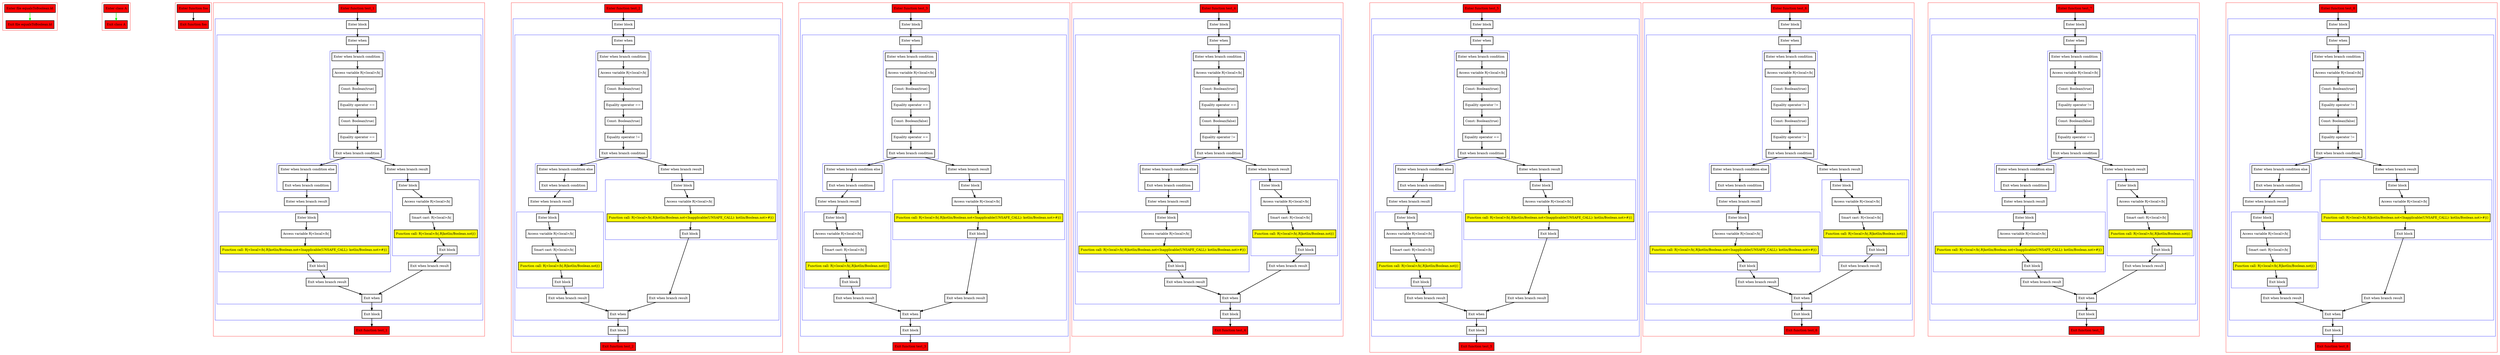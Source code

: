 digraph equalsToBoolean_kt {
    graph [nodesep=3]
    node [shape=box penwidth=2]
    edge [penwidth=2]

    subgraph cluster_0 {
        color=red
        0 [label="Enter file equalsToBoolean.kt" style="filled" fillcolor=red];
        1 [label="Exit file equalsToBoolean.kt" style="filled" fillcolor=red];
    }
    0 -> {1} [color=green];

    subgraph cluster_1 {
        color=red
        2 [label="Enter class A" style="filled" fillcolor=red];
        3 [label="Exit class A" style="filled" fillcolor=red];
    }
    2 -> {3} [color=green];

    subgraph cluster_2 {
        color=red
        4 [label="Enter function foo" style="filled" fillcolor=red];
        5 [label="Exit function foo" style="filled" fillcolor=red];
    }
    4 -> {5};

    subgraph cluster_3 {
        color=red
        6 [label="Enter function test_1" style="filled" fillcolor=red];
        subgraph cluster_4 {
            color=blue
            7 [label="Enter block"];
            subgraph cluster_5 {
                color=blue
                8 [label="Enter when"];
                subgraph cluster_6 {
                    color=blue
                    9 [label="Enter when branch condition "];
                    10 [label="Access variable R|<local>/b|"];
                    11 [label="Const: Boolean(true)"];
                    12 [label="Equality operator =="];
                    13 [label="Const: Boolean(true)"];
                    14 [label="Equality operator =="];
                    15 [label="Exit when branch condition"];
                }
                subgraph cluster_7 {
                    color=blue
                    16 [label="Enter when branch condition else"];
                    17 [label="Exit when branch condition"];
                }
                18 [label="Enter when branch result"];
                subgraph cluster_8 {
                    color=blue
                    19 [label="Enter block"];
                    20 [label="Access variable R|<local>/b|"];
                    21 [label="Function call: R|<local>/b|.R|kotlin/Boolean.not<Inapplicable(UNSAFE_CALL): kotlin/Boolean.not>#|()" style="filled" fillcolor=yellow];
                    22 [label="Exit block"];
                }
                23 [label="Exit when branch result"];
                24 [label="Enter when branch result"];
                subgraph cluster_9 {
                    color=blue
                    25 [label="Enter block"];
                    26 [label="Access variable R|<local>/b|"];
                    27 [label="Smart cast: R|<local>/b|"];
                    28 [label="Function call: R|<local>/b|.R|kotlin/Boolean.not|()" style="filled" fillcolor=yellow];
                    29 [label="Exit block"];
                }
                30 [label="Exit when branch result"];
                31 [label="Exit when"];
            }
            32 [label="Exit block"];
        }
        33 [label="Exit function test_1" style="filled" fillcolor=red];
    }
    6 -> {7};
    7 -> {8};
    8 -> {9};
    9 -> {10};
    10 -> {11};
    11 -> {12};
    12 -> {13};
    13 -> {14};
    14 -> {15};
    15 -> {16 24};
    16 -> {17};
    17 -> {18};
    18 -> {19};
    19 -> {20};
    20 -> {21};
    21 -> {22};
    22 -> {23};
    23 -> {31};
    24 -> {25};
    25 -> {26};
    26 -> {27};
    27 -> {28};
    28 -> {29};
    29 -> {30};
    30 -> {31};
    31 -> {32};
    32 -> {33};

    subgraph cluster_10 {
        color=red
        34 [label="Enter function test_2" style="filled" fillcolor=red];
        subgraph cluster_11 {
            color=blue
            35 [label="Enter block"];
            subgraph cluster_12 {
                color=blue
                36 [label="Enter when"];
                subgraph cluster_13 {
                    color=blue
                    37 [label="Enter when branch condition "];
                    38 [label="Access variable R|<local>/b|"];
                    39 [label="Const: Boolean(true)"];
                    40 [label="Equality operator =="];
                    41 [label="Const: Boolean(true)"];
                    42 [label="Equality operator !="];
                    43 [label="Exit when branch condition"];
                }
                subgraph cluster_14 {
                    color=blue
                    44 [label="Enter when branch condition else"];
                    45 [label="Exit when branch condition"];
                }
                46 [label="Enter when branch result"];
                subgraph cluster_15 {
                    color=blue
                    47 [label="Enter block"];
                    48 [label="Access variable R|<local>/b|"];
                    49 [label="Smart cast: R|<local>/b|"];
                    50 [label="Function call: R|<local>/b|.R|kotlin/Boolean.not|()" style="filled" fillcolor=yellow];
                    51 [label="Exit block"];
                }
                52 [label="Exit when branch result"];
                53 [label="Enter when branch result"];
                subgraph cluster_16 {
                    color=blue
                    54 [label="Enter block"];
                    55 [label="Access variable R|<local>/b|"];
                    56 [label="Function call: R|<local>/b|.R|kotlin/Boolean.not<Inapplicable(UNSAFE_CALL): kotlin/Boolean.not>#|()" style="filled" fillcolor=yellow];
                    57 [label="Exit block"];
                }
                58 [label="Exit when branch result"];
                59 [label="Exit when"];
            }
            60 [label="Exit block"];
        }
        61 [label="Exit function test_2" style="filled" fillcolor=red];
    }
    34 -> {35};
    35 -> {36};
    36 -> {37};
    37 -> {38};
    38 -> {39};
    39 -> {40};
    40 -> {41};
    41 -> {42};
    42 -> {43};
    43 -> {44 53};
    44 -> {45};
    45 -> {46};
    46 -> {47};
    47 -> {48};
    48 -> {49};
    49 -> {50};
    50 -> {51};
    51 -> {52};
    52 -> {59};
    53 -> {54};
    54 -> {55};
    55 -> {56};
    56 -> {57};
    57 -> {58};
    58 -> {59};
    59 -> {60};
    60 -> {61};

    subgraph cluster_17 {
        color=red
        62 [label="Enter function test_3" style="filled" fillcolor=red];
        subgraph cluster_18 {
            color=blue
            63 [label="Enter block"];
            subgraph cluster_19 {
                color=blue
                64 [label="Enter when"];
                subgraph cluster_20 {
                    color=blue
                    65 [label="Enter when branch condition "];
                    66 [label="Access variable R|<local>/b|"];
                    67 [label="Const: Boolean(true)"];
                    68 [label="Equality operator =="];
                    69 [label="Const: Boolean(false)"];
                    70 [label="Equality operator =="];
                    71 [label="Exit when branch condition"];
                }
                subgraph cluster_21 {
                    color=blue
                    72 [label="Enter when branch condition else"];
                    73 [label="Exit when branch condition"];
                }
                74 [label="Enter when branch result"];
                subgraph cluster_22 {
                    color=blue
                    75 [label="Enter block"];
                    76 [label="Access variable R|<local>/b|"];
                    77 [label="Smart cast: R|<local>/b|"];
                    78 [label="Function call: R|<local>/b|.R|kotlin/Boolean.not|()" style="filled" fillcolor=yellow];
                    79 [label="Exit block"];
                }
                80 [label="Exit when branch result"];
                81 [label="Enter when branch result"];
                subgraph cluster_23 {
                    color=blue
                    82 [label="Enter block"];
                    83 [label="Access variable R|<local>/b|"];
                    84 [label="Function call: R|<local>/b|.R|kotlin/Boolean.not<Inapplicable(UNSAFE_CALL): kotlin/Boolean.not>#|()" style="filled" fillcolor=yellow];
                    85 [label="Exit block"];
                }
                86 [label="Exit when branch result"];
                87 [label="Exit when"];
            }
            88 [label="Exit block"];
        }
        89 [label="Exit function test_3" style="filled" fillcolor=red];
    }
    62 -> {63};
    63 -> {64};
    64 -> {65};
    65 -> {66};
    66 -> {67};
    67 -> {68};
    68 -> {69};
    69 -> {70};
    70 -> {71};
    71 -> {72 81};
    72 -> {73};
    73 -> {74};
    74 -> {75};
    75 -> {76};
    76 -> {77};
    77 -> {78};
    78 -> {79};
    79 -> {80};
    80 -> {87};
    81 -> {82};
    82 -> {83};
    83 -> {84};
    84 -> {85};
    85 -> {86};
    86 -> {87};
    87 -> {88};
    88 -> {89};

    subgraph cluster_24 {
        color=red
        90 [label="Enter function test_4" style="filled" fillcolor=red];
        subgraph cluster_25 {
            color=blue
            91 [label="Enter block"];
            subgraph cluster_26 {
                color=blue
                92 [label="Enter when"];
                subgraph cluster_27 {
                    color=blue
                    93 [label="Enter when branch condition "];
                    94 [label="Access variable R|<local>/b|"];
                    95 [label="Const: Boolean(true)"];
                    96 [label="Equality operator =="];
                    97 [label="Const: Boolean(false)"];
                    98 [label="Equality operator !="];
                    99 [label="Exit when branch condition"];
                }
                subgraph cluster_28 {
                    color=blue
                    100 [label="Enter when branch condition else"];
                    101 [label="Exit when branch condition"];
                }
                102 [label="Enter when branch result"];
                subgraph cluster_29 {
                    color=blue
                    103 [label="Enter block"];
                    104 [label="Access variable R|<local>/b|"];
                    105 [label="Function call: R|<local>/b|.R|kotlin/Boolean.not<Inapplicable(UNSAFE_CALL): kotlin/Boolean.not>#|()" style="filled" fillcolor=yellow];
                    106 [label="Exit block"];
                }
                107 [label="Exit when branch result"];
                108 [label="Enter when branch result"];
                subgraph cluster_30 {
                    color=blue
                    109 [label="Enter block"];
                    110 [label="Access variable R|<local>/b|"];
                    111 [label="Smart cast: R|<local>/b|"];
                    112 [label="Function call: R|<local>/b|.R|kotlin/Boolean.not|()" style="filled" fillcolor=yellow];
                    113 [label="Exit block"];
                }
                114 [label="Exit when branch result"];
                115 [label="Exit when"];
            }
            116 [label="Exit block"];
        }
        117 [label="Exit function test_4" style="filled" fillcolor=red];
    }
    90 -> {91};
    91 -> {92};
    92 -> {93};
    93 -> {94};
    94 -> {95};
    95 -> {96};
    96 -> {97};
    97 -> {98};
    98 -> {99};
    99 -> {100 108};
    100 -> {101};
    101 -> {102};
    102 -> {103};
    103 -> {104};
    104 -> {105};
    105 -> {106};
    106 -> {107};
    107 -> {115};
    108 -> {109};
    109 -> {110};
    110 -> {111};
    111 -> {112};
    112 -> {113};
    113 -> {114};
    114 -> {115};
    115 -> {116};
    116 -> {117};

    subgraph cluster_31 {
        color=red
        118 [label="Enter function test_5" style="filled" fillcolor=red];
        subgraph cluster_32 {
            color=blue
            119 [label="Enter block"];
            subgraph cluster_33 {
                color=blue
                120 [label="Enter when"];
                subgraph cluster_34 {
                    color=blue
                    121 [label="Enter when branch condition "];
                    122 [label="Access variable R|<local>/b|"];
                    123 [label="Const: Boolean(true)"];
                    124 [label="Equality operator !="];
                    125 [label="Const: Boolean(true)"];
                    126 [label="Equality operator =="];
                    127 [label="Exit when branch condition"];
                }
                subgraph cluster_35 {
                    color=blue
                    128 [label="Enter when branch condition else"];
                    129 [label="Exit when branch condition"];
                }
                130 [label="Enter when branch result"];
                subgraph cluster_36 {
                    color=blue
                    131 [label="Enter block"];
                    132 [label="Access variable R|<local>/b|"];
                    133 [label="Smart cast: R|<local>/b|"];
                    134 [label="Function call: R|<local>/b|.R|kotlin/Boolean.not|()" style="filled" fillcolor=yellow];
                    135 [label="Exit block"];
                }
                136 [label="Exit when branch result"];
                137 [label="Enter when branch result"];
                subgraph cluster_37 {
                    color=blue
                    138 [label="Enter block"];
                    139 [label="Access variable R|<local>/b|"];
                    140 [label="Function call: R|<local>/b|.R|kotlin/Boolean.not<Inapplicable(UNSAFE_CALL): kotlin/Boolean.not>#|()" style="filled" fillcolor=yellow];
                    141 [label="Exit block"];
                }
                142 [label="Exit when branch result"];
                143 [label="Exit when"];
            }
            144 [label="Exit block"];
        }
        145 [label="Exit function test_5" style="filled" fillcolor=red];
    }
    118 -> {119};
    119 -> {120};
    120 -> {121};
    121 -> {122};
    122 -> {123};
    123 -> {124};
    124 -> {125};
    125 -> {126};
    126 -> {127};
    127 -> {128 137};
    128 -> {129};
    129 -> {130};
    130 -> {131};
    131 -> {132};
    132 -> {133};
    133 -> {134};
    134 -> {135};
    135 -> {136};
    136 -> {143};
    137 -> {138};
    138 -> {139};
    139 -> {140};
    140 -> {141};
    141 -> {142};
    142 -> {143};
    143 -> {144};
    144 -> {145};

    subgraph cluster_38 {
        color=red
        146 [label="Enter function test_6" style="filled" fillcolor=red];
        subgraph cluster_39 {
            color=blue
            147 [label="Enter block"];
            subgraph cluster_40 {
                color=blue
                148 [label="Enter when"];
                subgraph cluster_41 {
                    color=blue
                    149 [label="Enter when branch condition "];
                    150 [label="Access variable R|<local>/b|"];
                    151 [label="Const: Boolean(true)"];
                    152 [label="Equality operator !="];
                    153 [label="Const: Boolean(true)"];
                    154 [label="Equality operator !="];
                    155 [label="Exit when branch condition"];
                }
                subgraph cluster_42 {
                    color=blue
                    156 [label="Enter when branch condition else"];
                    157 [label="Exit when branch condition"];
                }
                158 [label="Enter when branch result"];
                subgraph cluster_43 {
                    color=blue
                    159 [label="Enter block"];
                    160 [label="Access variable R|<local>/b|"];
                    161 [label="Function call: R|<local>/b|.R|kotlin/Boolean.not<Inapplicable(UNSAFE_CALL): kotlin/Boolean.not>#|()" style="filled" fillcolor=yellow];
                    162 [label="Exit block"];
                }
                163 [label="Exit when branch result"];
                164 [label="Enter when branch result"];
                subgraph cluster_44 {
                    color=blue
                    165 [label="Enter block"];
                    166 [label="Access variable R|<local>/b|"];
                    167 [label="Smart cast: R|<local>/b|"];
                    168 [label="Function call: R|<local>/b|.R|kotlin/Boolean.not|()" style="filled" fillcolor=yellow];
                    169 [label="Exit block"];
                }
                170 [label="Exit when branch result"];
                171 [label="Exit when"];
            }
            172 [label="Exit block"];
        }
        173 [label="Exit function test_6" style="filled" fillcolor=red];
    }
    146 -> {147};
    147 -> {148};
    148 -> {149};
    149 -> {150};
    150 -> {151};
    151 -> {152};
    152 -> {153};
    153 -> {154};
    154 -> {155};
    155 -> {156 164};
    156 -> {157};
    157 -> {158};
    158 -> {159};
    159 -> {160};
    160 -> {161};
    161 -> {162};
    162 -> {163};
    163 -> {171};
    164 -> {165};
    165 -> {166};
    166 -> {167};
    167 -> {168};
    168 -> {169};
    169 -> {170};
    170 -> {171};
    171 -> {172};
    172 -> {173};

    subgraph cluster_45 {
        color=red
        174 [label="Enter function test_7" style="filled" fillcolor=red];
        subgraph cluster_46 {
            color=blue
            175 [label="Enter block"];
            subgraph cluster_47 {
                color=blue
                176 [label="Enter when"];
                subgraph cluster_48 {
                    color=blue
                    177 [label="Enter when branch condition "];
                    178 [label="Access variable R|<local>/b|"];
                    179 [label="Const: Boolean(true)"];
                    180 [label="Equality operator !="];
                    181 [label="Const: Boolean(false)"];
                    182 [label="Equality operator =="];
                    183 [label="Exit when branch condition"];
                }
                subgraph cluster_49 {
                    color=blue
                    184 [label="Enter when branch condition else"];
                    185 [label="Exit when branch condition"];
                }
                186 [label="Enter when branch result"];
                subgraph cluster_50 {
                    color=blue
                    187 [label="Enter block"];
                    188 [label="Access variable R|<local>/b|"];
                    189 [label="Function call: R|<local>/b|.R|kotlin/Boolean.not<Inapplicable(UNSAFE_CALL): kotlin/Boolean.not>#|()" style="filled" fillcolor=yellow];
                    190 [label="Exit block"];
                }
                191 [label="Exit when branch result"];
                192 [label="Enter when branch result"];
                subgraph cluster_51 {
                    color=blue
                    193 [label="Enter block"];
                    194 [label="Access variable R|<local>/b|"];
                    195 [label="Smart cast: R|<local>/b|"];
                    196 [label="Function call: R|<local>/b|.R|kotlin/Boolean.not|()" style="filled" fillcolor=yellow];
                    197 [label="Exit block"];
                }
                198 [label="Exit when branch result"];
                199 [label="Exit when"];
            }
            200 [label="Exit block"];
        }
        201 [label="Exit function test_7" style="filled" fillcolor=red];
    }
    174 -> {175};
    175 -> {176};
    176 -> {177};
    177 -> {178};
    178 -> {179};
    179 -> {180};
    180 -> {181};
    181 -> {182};
    182 -> {183};
    183 -> {184 192};
    184 -> {185};
    185 -> {186};
    186 -> {187};
    187 -> {188};
    188 -> {189};
    189 -> {190};
    190 -> {191};
    191 -> {199};
    192 -> {193};
    193 -> {194};
    194 -> {195};
    195 -> {196};
    196 -> {197};
    197 -> {198};
    198 -> {199};
    199 -> {200};
    200 -> {201};

    subgraph cluster_52 {
        color=red
        202 [label="Enter function test_8" style="filled" fillcolor=red];
        subgraph cluster_53 {
            color=blue
            203 [label="Enter block"];
            subgraph cluster_54 {
                color=blue
                204 [label="Enter when"];
                subgraph cluster_55 {
                    color=blue
                    205 [label="Enter when branch condition "];
                    206 [label="Access variable R|<local>/b|"];
                    207 [label="Const: Boolean(true)"];
                    208 [label="Equality operator !="];
                    209 [label="Const: Boolean(false)"];
                    210 [label="Equality operator !="];
                    211 [label="Exit when branch condition"];
                }
                subgraph cluster_56 {
                    color=blue
                    212 [label="Enter when branch condition else"];
                    213 [label="Exit when branch condition"];
                }
                214 [label="Enter when branch result"];
                subgraph cluster_57 {
                    color=blue
                    215 [label="Enter block"];
                    216 [label="Access variable R|<local>/b|"];
                    217 [label="Smart cast: R|<local>/b|"];
                    218 [label="Function call: R|<local>/b|.R|kotlin/Boolean.not|()" style="filled" fillcolor=yellow];
                    219 [label="Exit block"];
                }
                220 [label="Exit when branch result"];
                221 [label="Enter when branch result"];
                subgraph cluster_58 {
                    color=blue
                    222 [label="Enter block"];
                    223 [label="Access variable R|<local>/b|"];
                    224 [label="Function call: R|<local>/b|.R|kotlin/Boolean.not<Inapplicable(UNSAFE_CALL): kotlin/Boolean.not>#|()" style="filled" fillcolor=yellow];
                    225 [label="Exit block"];
                }
                226 [label="Exit when branch result"];
                227 [label="Exit when"];
            }
            228 [label="Exit block"];
        }
        229 [label="Exit function test_8" style="filled" fillcolor=red];
    }
    202 -> {203};
    203 -> {204};
    204 -> {205};
    205 -> {206};
    206 -> {207};
    207 -> {208};
    208 -> {209};
    209 -> {210};
    210 -> {211};
    211 -> {212 221};
    212 -> {213};
    213 -> {214};
    214 -> {215};
    215 -> {216};
    216 -> {217};
    217 -> {218};
    218 -> {219};
    219 -> {220};
    220 -> {227};
    221 -> {222};
    222 -> {223};
    223 -> {224};
    224 -> {225};
    225 -> {226};
    226 -> {227};
    227 -> {228};
    228 -> {229};

}
